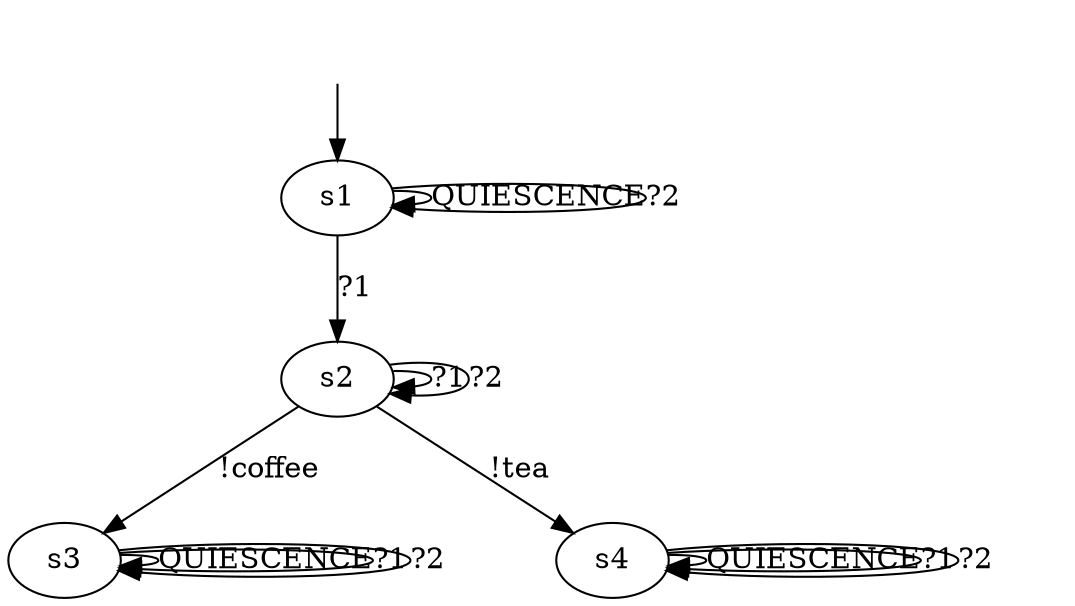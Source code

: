digraph "../../DotModels/Iolts/ioco/02_ioco_P" {
s1 [label=s1];
s2 [label=s2];
s3 [label=s3];
s4 [label=s4];
s1 -> s1  [label=QUIESCENCE];
s1 -> s1  [label="?2"];
s1 -> s2  [label="?1"];
s2 -> s2  [label="?1"];
s2 -> s2  [label="?2"];
s2 -> s3  [label="!coffee"];
s2 -> s4  [label="!tea"];
s3 -> s3  [label=QUIESCENCE];
s3 -> s3  [label="?1"];
s3 -> s3  [label="?2"];
s4 -> s4  [label=QUIESCENCE];
s4 -> s4  [label="?1"];
s4 -> s4  [label="?2"];
__start0 [label="", shape=none];
__start0 -> s1  [label=""];
}
